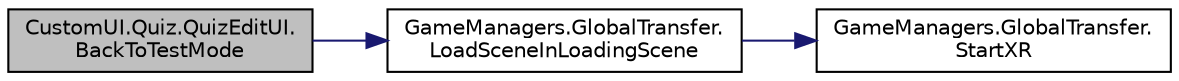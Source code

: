 digraph "CustomUI.Quiz.QuizEditUI.BackToTestMode"
{
 // INTERACTIVE_SVG=YES
 // LATEX_PDF_SIZE
  edge [fontname="Helvetica",fontsize="10",labelfontname="Helvetica",labelfontsize="10"];
  node [fontname="Helvetica",fontsize="10",shape=record];
  rankdir="LR";
  Node1 [label="CustomUI.Quiz.QuizEditUI.\lBackToTestMode",height=0.2,width=0.4,color="black", fillcolor="grey75", style="filled", fontcolor="black",tooltip=" "];
  Node1 -> Node2 [color="midnightblue",fontsize="10",style="solid",fontname="Helvetica"];
  Node2 [label="GameManagers.GlobalTransfer.\lLoadSceneInLoadingScene",height=0.2,width=0.4,color="black", fillcolor="white", style="filled",URL="$class_game_managers_1_1_global_transfer.html#a96550d206f25a2d8d89af6c365617a55",tooltip="在Loading场景中加载新场景"];
  Node2 -> Node3 [color="midnightblue",fontsize="10",style="solid",fontname="Helvetica"];
  Node3 [label="GameManagers.GlobalTransfer.\lStartXR",height=0.2,width=0.4,color="black", fillcolor="white", style="filled",URL="$class_game_managers_1_1_global_transfer.html#a85c796df61ccc5a26711da6d748bc60d",tooltip=" "];
}
